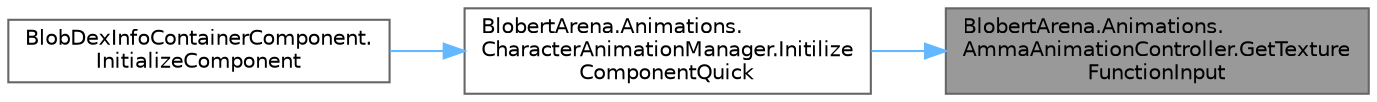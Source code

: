 digraph "BlobertArena.Animations.AmmaAnimationController.GetTextureFunctionInput"
{
 // LATEX_PDF_SIZE
  bgcolor="transparent";
  edge [fontname=Helvetica,fontsize=10,labelfontname=Helvetica,labelfontsize=10];
  node [fontname=Helvetica,fontsize=10,shape=box,height=0.2,width=0.4];
  rankdir="RL";
  Node1 [id="Node000001",label="BlobertArena.Animations.\lAmmaAnimationController.GetTexture\lFunctionInput",height=0.2,width=0.4,color="gray40", fillcolor="grey60", style="filled", fontcolor="black",tooltip="Retrieves the texture function input for the specified fighter and animation state."];
  Node1 -> Node2 [id="edge1_Node000001_Node000002",dir="back",color="steelblue1",style="solid",tooltip=" "];
  Node2 [id="Node000002",label="BlobertArena.Animations.\lCharacterAnimationManager.Initilize\lComponentQuick",height=0.2,width=0.4,color="grey40", fillcolor="white", style="filled",URL="$class_blobert_arena_1_1_animations_1_1_character_animation_manager.html#ac905799fa321dc90a03db24cf7ab4f73",tooltip="Initializes the component quickly based on the character and animation encode."];
  Node2 -> Node3 [id="edge2_Node000002_Node000003",dir="back",color="steelblue1",style="solid",tooltip=" "];
  Node3 [id="Node000003",label="BlobDexInfoContainerComponent.\lInitializeComponent",height=0.2,width=0.4,color="grey40", fillcolor="white", style="filled",URL="$class_blob_dex_info_container_component.html#a9143bf2e501626314c7b8649b797de63",tooltip="Initialize the component when a new blob is selected."];
}

